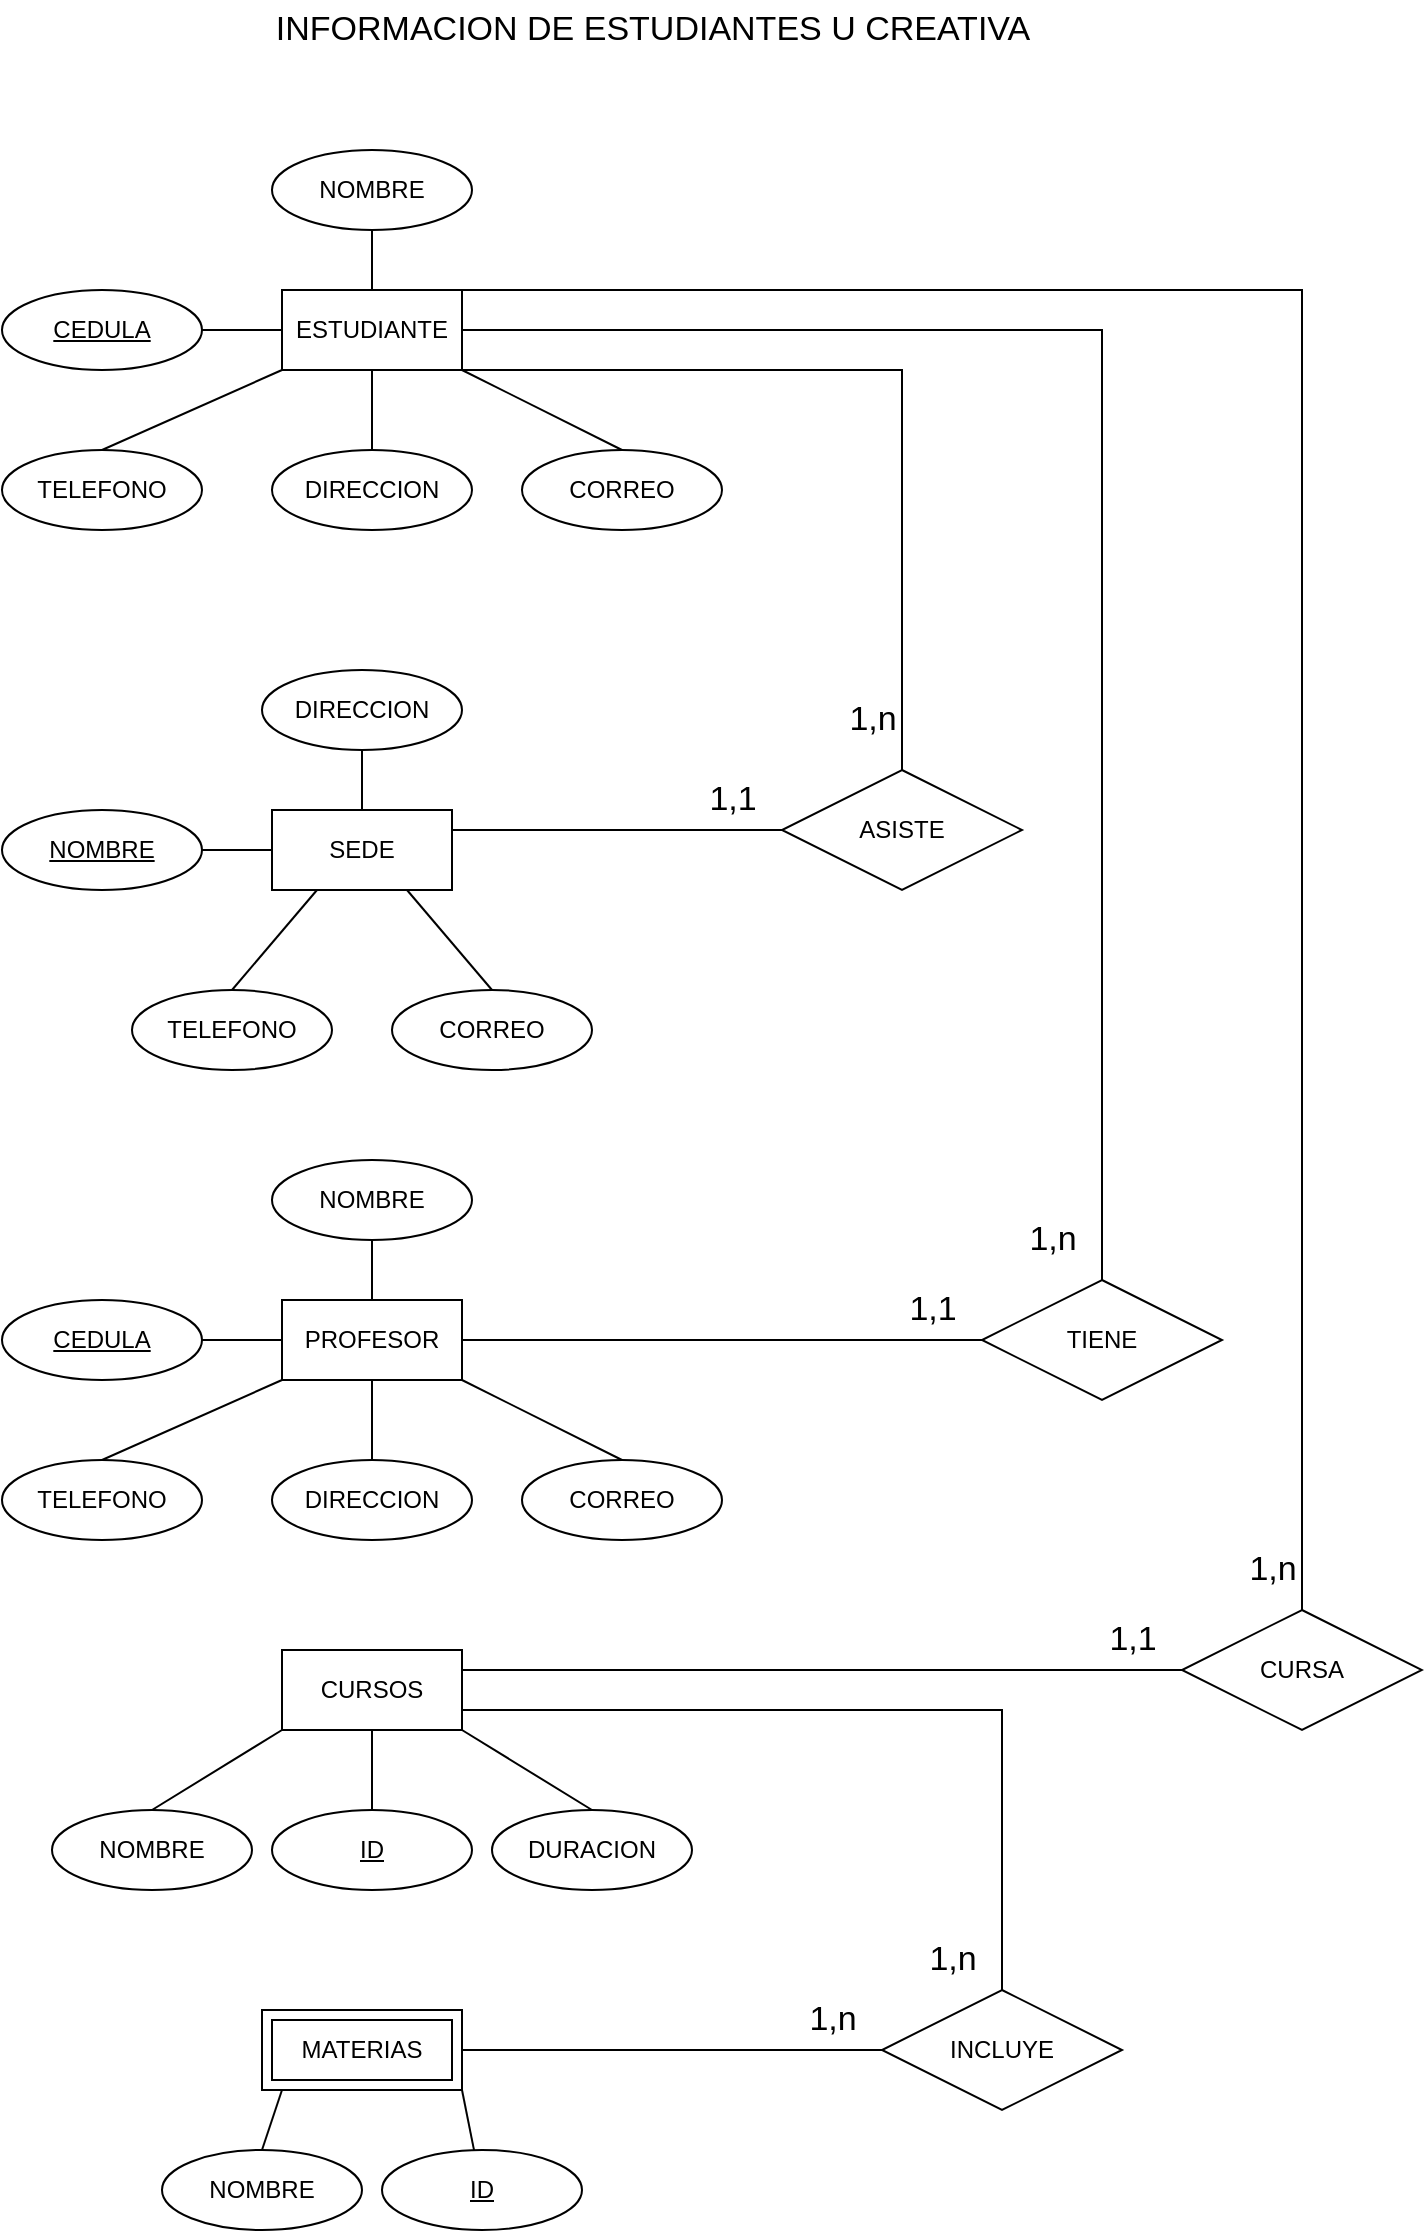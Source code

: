 <mxfile version="20.8.16" type="github">
  <diagram name="Página-1" id="KwecdiTnJZBUAmhU_mZS">
    <mxGraphModel dx="1366" dy="720" grid="1" gridSize="10" guides="1" tooltips="1" connect="1" arrows="1" fold="1" page="1" pageScale="1" pageWidth="827" pageHeight="1169" math="0" shadow="0">
      <root>
        <mxCell id="0" />
        <mxCell id="1" parent="0" />
        <mxCell id="wFQTrHFypdCxqe_DuFmZ-1" value="ESTUDIANTE" style="rounded=0;whiteSpace=wrap;html=1;" vertex="1" parent="1">
          <mxGeometry x="180" y="180" width="90" height="40" as="geometry" />
        </mxCell>
        <mxCell id="wFQTrHFypdCxqe_DuFmZ-2" value="CURSOS" style="rounded=0;whiteSpace=wrap;html=1;" vertex="1" parent="1">
          <mxGeometry x="180" y="860" width="90" height="40" as="geometry" />
        </mxCell>
        <mxCell id="wFQTrHFypdCxqe_DuFmZ-4" value="SEDE" style="rounded=0;whiteSpace=wrap;html=1;" vertex="1" parent="1">
          <mxGeometry x="175" y="440" width="90" height="40" as="geometry" />
        </mxCell>
        <mxCell id="wFQTrHFypdCxqe_DuFmZ-8" value="CEDULA" style="ellipse;whiteSpace=wrap;align=center;fontStyle=4;" vertex="1" parent="1">
          <mxGeometry x="40" y="180" width="100" height="40" as="geometry" />
        </mxCell>
        <mxCell id="wFQTrHFypdCxqe_DuFmZ-9" value="NOMBRE" style="ellipse;whiteSpace=wrap;align=center;" vertex="1" parent="1">
          <mxGeometry x="175" y="110" width="100" height="40" as="geometry" />
        </mxCell>
        <mxCell id="wFQTrHFypdCxqe_DuFmZ-10" value="CORREO" style="ellipse;whiteSpace=wrap;align=center;" vertex="1" parent="1">
          <mxGeometry x="300" y="260" width="100" height="40" as="geometry" />
        </mxCell>
        <mxCell id="wFQTrHFypdCxqe_DuFmZ-11" value="TELEFONO" style="ellipse;whiteSpace=wrap;align=center;" vertex="1" parent="1">
          <mxGeometry x="40" y="260" width="100" height="40" as="geometry" />
        </mxCell>
        <mxCell id="wFQTrHFypdCxqe_DuFmZ-12" value="DIRECCION" style="ellipse;whiteSpace=wrap;align=center;" vertex="1" parent="1">
          <mxGeometry x="175" y="260" width="100" height="40" as="geometry" />
        </mxCell>
        <mxCell id="wFQTrHFypdCxqe_DuFmZ-13" value="NOMBRE" style="ellipse;whiteSpace=wrap;align=center;fontStyle=4" vertex="1" parent="1">
          <mxGeometry x="40" y="440" width="100" height="40" as="geometry" />
        </mxCell>
        <mxCell id="wFQTrHFypdCxqe_DuFmZ-14" value="DIRECCION" style="ellipse;whiteSpace=wrap;align=center;" vertex="1" parent="1">
          <mxGeometry x="170" y="370" width="100" height="40" as="geometry" />
        </mxCell>
        <mxCell id="wFQTrHFypdCxqe_DuFmZ-15" value="CORREO" style="ellipse;whiteSpace=wrap;align=center;" vertex="1" parent="1">
          <mxGeometry x="235" y="530" width="100" height="40" as="geometry" />
        </mxCell>
        <mxCell id="wFQTrHFypdCxqe_DuFmZ-16" value="TELEFONO" style="ellipse;whiteSpace=wrap;align=center;" vertex="1" parent="1">
          <mxGeometry x="105" y="530" width="100" height="40" as="geometry" />
        </mxCell>
        <mxCell id="wFQTrHFypdCxqe_DuFmZ-17" value="PROFESOR" style="rounded=0;whiteSpace=wrap;html=1;" vertex="1" parent="1">
          <mxGeometry x="180" y="685" width="90" height="40" as="geometry" />
        </mxCell>
        <mxCell id="wFQTrHFypdCxqe_DuFmZ-18" value="CEDULA" style="ellipse;whiteSpace=wrap;align=center;fontStyle=4" vertex="1" parent="1">
          <mxGeometry x="40" y="685" width="100" height="40" as="geometry" />
        </mxCell>
        <mxCell id="wFQTrHFypdCxqe_DuFmZ-19" value="NOMBRE" style="ellipse;whiteSpace=wrap;align=center;" vertex="1" parent="1">
          <mxGeometry x="175" y="615" width="100" height="40" as="geometry" />
        </mxCell>
        <mxCell id="wFQTrHFypdCxqe_DuFmZ-20" value="CORREO" style="ellipse;whiteSpace=wrap;align=center;" vertex="1" parent="1">
          <mxGeometry x="300" y="765" width="100" height="40" as="geometry" />
        </mxCell>
        <mxCell id="wFQTrHFypdCxqe_DuFmZ-21" value="TELEFONO" style="ellipse;whiteSpace=wrap;align=center;" vertex="1" parent="1">
          <mxGeometry x="40" y="765" width="100" height="40" as="geometry" />
        </mxCell>
        <mxCell id="wFQTrHFypdCxqe_DuFmZ-22" value="DIRECCION" style="ellipse;whiteSpace=wrap;align=center;" vertex="1" parent="1">
          <mxGeometry x="175" y="765" width="100" height="40" as="geometry" />
        </mxCell>
        <mxCell id="wFQTrHFypdCxqe_DuFmZ-23" value="NOMBRE" style="ellipse;whiteSpace=wrap;align=center;" vertex="1" parent="1">
          <mxGeometry x="65" y="940" width="100" height="40" as="geometry" />
        </mxCell>
        <mxCell id="wFQTrHFypdCxqe_DuFmZ-24" value="ID" style="ellipse;whiteSpace=wrap;align=center;fontStyle=4" vertex="1" parent="1">
          <mxGeometry x="175" y="940" width="100" height="40" as="geometry" />
        </mxCell>
        <mxCell id="wFQTrHFypdCxqe_DuFmZ-25" value="DURACION" style="ellipse;whiteSpace=wrap;align=center;" vertex="1" parent="1">
          <mxGeometry x="285" y="940" width="100" height="40" as="geometry" />
        </mxCell>
        <mxCell id="wFQTrHFypdCxqe_DuFmZ-26" value="NOMBRE" style="ellipse;whiteSpace=wrap;align=center;" vertex="1" parent="1">
          <mxGeometry x="120" y="1110" width="100" height="40" as="geometry" />
        </mxCell>
        <mxCell id="wFQTrHFypdCxqe_DuFmZ-27" value="ID" style="ellipse;whiteSpace=wrap;align=center;fontStyle=4" vertex="1" parent="1">
          <mxGeometry x="230" y="1110" width="100" height="40" as="geometry" />
        </mxCell>
        <mxCell id="wFQTrHFypdCxqe_DuFmZ-28" value="" style="endArrow=none;html=1;rounded=0;" edge="1" parent="1">
          <mxGeometry relative="1" as="geometry">
            <mxPoint x="140" y="200" as="sourcePoint" />
            <mxPoint x="180" y="200" as="targetPoint" />
          </mxGeometry>
        </mxCell>
        <mxCell id="wFQTrHFypdCxqe_DuFmZ-29" value="" style="endArrow=none;html=1;rounded=0;entryX=0.5;entryY=0;entryDx=0;entryDy=0;" edge="1" parent="1" source="wFQTrHFypdCxqe_DuFmZ-9" target="wFQTrHFypdCxqe_DuFmZ-1">
          <mxGeometry relative="1" as="geometry">
            <mxPoint x="140" y="200" as="sourcePoint" />
            <mxPoint x="140" y="200" as="targetPoint" />
          </mxGeometry>
        </mxCell>
        <mxCell id="wFQTrHFypdCxqe_DuFmZ-30" value="" style="endArrow=none;html=1;rounded=0;exitX=0.5;exitY=0;exitDx=0;exitDy=0;entryX=0;entryY=1;entryDx=0;entryDy=0;" edge="1" parent="1" source="wFQTrHFypdCxqe_DuFmZ-11" target="wFQTrHFypdCxqe_DuFmZ-1">
          <mxGeometry relative="1" as="geometry">
            <mxPoint x="130" y="250" as="sourcePoint" />
            <mxPoint x="290" y="250" as="targetPoint" />
          </mxGeometry>
        </mxCell>
        <mxCell id="wFQTrHFypdCxqe_DuFmZ-31" value="" style="endArrow=none;html=1;rounded=0;exitX=0.5;exitY=1;exitDx=0;exitDy=0;entryX=0.5;entryY=0;entryDx=0;entryDy=0;" edge="1" parent="1" source="wFQTrHFypdCxqe_DuFmZ-1" target="wFQTrHFypdCxqe_DuFmZ-12">
          <mxGeometry relative="1" as="geometry">
            <mxPoint x="170" y="320" as="sourcePoint" />
            <mxPoint x="330" y="320" as="targetPoint" />
          </mxGeometry>
        </mxCell>
        <mxCell id="wFQTrHFypdCxqe_DuFmZ-32" value="" style="endArrow=none;html=1;rounded=0;exitX=1;exitY=1;exitDx=0;exitDy=0;entryX=0.5;entryY=0;entryDx=0;entryDy=0;" edge="1" parent="1" source="wFQTrHFypdCxqe_DuFmZ-1" target="wFQTrHFypdCxqe_DuFmZ-10">
          <mxGeometry relative="1" as="geometry">
            <mxPoint x="280" y="310" as="sourcePoint" />
            <mxPoint x="440" y="310" as="targetPoint" />
          </mxGeometry>
        </mxCell>
        <mxCell id="wFQTrHFypdCxqe_DuFmZ-33" value="" style="endArrow=none;html=1;rounded=0;exitX=1;exitY=0.5;exitDx=0;exitDy=0;entryX=0;entryY=0.5;entryDx=0;entryDy=0;" edge="1" parent="1" source="wFQTrHFypdCxqe_DuFmZ-13" target="wFQTrHFypdCxqe_DuFmZ-4">
          <mxGeometry relative="1" as="geometry">
            <mxPoint x="165" y="510" as="sourcePoint" />
            <mxPoint x="325" y="510" as="targetPoint" />
          </mxGeometry>
        </mxCell>
        <mxCell id="wFQTrHFypdCxqe_DuFmZ-34" value="" style="endArrow=none;html=1;rounded=0;exitX=0.5;exitY=0;exitDx=0;exitDy=0;entryX=0.5;entryY=1;entryDx=0;entryDy=0;" edge="1" parent="1" source="wFQTrHFypdCxqe_DuFmZ-4" target="wFQTrHFypdCxqe_DuFmZ-14">
          <mxGeometry relative="1" as="geometry">
            <mxPoint x="285" y="490" as="sourcePoint" />
            <mxPoint x="445" y="490" as="targetPoint" />
          </mxGeometry>
        </mxCell>
        <mxCell id="wFQTrHFypdCxqe_DuFmZ-35" value="" style="endArrow=none;html=1;rounded=0;exitX=0.5;exitY=0;exitDx=0;exitDy=0;entryX=0.25;entryY=1;entryDx=0;entryDy=0;" edge="1" parent="1" source="wFQTrHFypdCxqe_DuFmZ-16" target="wFQTrHFypdCxqe_DuFmZ-4">
          <mxGeometry relative="1" as="geometry">
            <mxPoint x="175" y="510" as="sourcePoint" />
            <mxPoint x="335" y="510" as="targetPoint" />
          </mxGeometry>
        </mxCell>
        <mxCell id="wFQTrHFypdCxqe_DuFmZ-36" value="" style="endArrow=none;html=1;rounded=0;exitX=0.5;exitY=0;exitDx=0;exitDy=0;entryX=0.75;entryY=1;entryDx=0;entryDy=0;" edge="1" parent="1" source="wFQTrHFypdCxqe_DuFmZ-15" target="wFQTrHFypdCxqe_DuFmZ-4">
          <mxGeometry relative="1" as="geometry">
            <mxPoint x="305" y="520" as="sourcePoint" />
            <mxPoint x="465" y="520" as="targetPoint" />
          </mxGeometry>
        </mxCell>
        <mxCell id="wFQTrHFypdCxqe_DuFmZ-37" value="" style="endArrow=none;html=1;rounded=0;entryX=0;entryY=1;entryDx=0;entryDy=0;exitX=0.5;exitY=0;exitDx=0;exitDy=0;" edge="1" parent="1" source="wFQTrHFypdCxqe_DuFmZ-26">
          <mxGeometry relative="1" as="geometry">
            <mxPoint x="165" y="1190" as="sourcePoint" />
            <mxPoint x="180" y="1080" as="targetPoint" />
          </mxGeometry>
        </mxCell>
        <mxCell id="wFQTrHFypdCxqe_DuFmZ-38" value="" style="endArrow=none;html=1;rounded=0;exitX=1;exitY=1;exitDx=0;exitDy=0;" edge="1" parent="1" target="wFQTrHFypdCxqe_DuFmZ-27">
          <mxGeometry relative="1" as="geometry">
            <mxPoint x="270" y="1080" as="sourcePoint" />
            <mxPoint x="345" y="1200" as="targetPoint" />
          </mxGeometry>
        </mxCell>
        <mxCell id="wFQTrHFypdCxqe_DuFmZ-39" value="" style="endArrow=none;html=1;rounded=0;exitX=1;exitY=0.5;exitDx=0;exitDy=0;entryX=0;entryY=0.5;entryDx=0;entryDy=0;" edge="1" parent="1" source="wFQTrHFypdCxqe_DuFmZ-18" target="wFQTrHFypdCxqe_DuFmZ-17">
          <mxGeometry relative="1" as="geometry">
            <mxPoint x="145" y="735" as="sourcePoint" />
            <mxPoint x="305" y="735" as="targetPoint" />
          </mxGeometry>
        </mxCell>
        <mxCell id="wFQTrHFypdCxqe_DuFmZ-40" value="" style="endArrow=none;html=1;rounded=0;exitX=0.5;exitY=0;exitDx=0;exitDy=0;entryX=0.5;entryY=1;entryDx=0;entryDy=0;" edge="1" parent="1" source="wFQTrHFypdCxqe_DuFmZ-17" target="wFQTrHFypdCxqe_DuFmZ-19">
          <mxGeometry relative="1" as="geometry">
            <mxPoint x="385" y="745" as="sourcePoint" />
            <mxPoint x="225" y="655" as="targetPoint" />
          </mxGeometry>
        </mxCell>
        <mxCell id="wFQTrHFypdCxqe_DuFmZ-41" value="" style="endArrow=none;html=1;rounded=0;entryX=0;entryY=1;entryDx=0;entryDy=0;exitX=0.5;exitY=0;exitDx=0;exitDy=0;" edge="1" parent="1" source="wFQTrHFypdCxqe_DuFmZ-21" target="wFQTrHFypdCxqe_DuFmZ-17">
          <mxGeometry relative="1" as="geometry">
            <mxPoint x="85" y="845" as="sourcePoint" />
            <mxPoint x="245" y="845" as="targetPoint" />
          </mxGeometry>
        </mxCell>
        <mxCell id="wFQTrHFypdCxqe_DuFmZ-42" value="" style="endArrow=none;html=1;rounded=0;exitX=0.5;exitY=1;exitDx=0;exitDy=0;entryX=0.5;entryY=0;entryDx=0;entryDy=0;" edge="1" parent="1" source="wFQTrHFypdCxqe_DuFmZ-17" target="wFQTrHFypdCxqe_DuFmZ-22">
          <mxGeometry relative="1" as="geometry">
            <mxPoint x="245" y="855" as="sourcePoint" />
            <mxPoint x="405" y="855" as="targetPoint" />
          </mxGeometry>
        </mxCell>
        <mxCell id="wFQTrHFypdCxqe_DuFmZ-43" value="" style="endArrow=none;html=1;rounded=0;exitX=1;exitY=1;exitDx=0;exitDy=0;entryX=0.5;entryY=0;entryDx=0;entryDy=0;" edge="1" parent="1" source="wFQTrHFypdCxqe_DuFmZ-17" target="wFQTrHFypdCxqe_DuFmZ-20">
          <mxGeometry relative="1" as="geometry">
            <mxPoint x="445" y="735" as="sourcePoint" />
            <mxPoint x="605" y="735" as="targetPoint" />
          </mxGeometry>
        </mxCell>
        <mxCell id="wFQTrHFypdCxqe_DuFmZ-44" value="" style="endArrow=none;html=1;rounded=0;entryX=0;entryY=1;entryDx=0;entryDy=0;exitX=0.5;exitY=0;exitDx=0;exitDy=0;" edge="1" parent="1" source="wFQTrHFypdCxqe_DuFmZ-23" target="wFQTrHFypdCxqe_DuFmZ-2">
          <mxGeometry relative="1" as="geometry">
            <mxPoint x="135" y="1030" as="sourcePoint" />
            <mxPoint x="295" y="1030" as="targetPoint" />
          </mxGeometry>
        </mxCell>
        <mxCell id="wFQTrHFypdCxqe_DuFmZ-45" value="" style="endArrow=none;html=1;rounded=0;exitX=0.5;exitY=1;exitDx=0;exitDy=0;" edge="1" parent="1" source="wFQTrHFypdCxqe_DuFmZ-2" target="wFQTrHFypdCxqe_DuFmZ-24">
          <mxGeometry relative="1" as="geometry">
            <mxPoint x="165" y="1020" as="sourcePoint" />
            <mxPoint x="325" y="1020" as="targetPoint" />
          </mxGeometry>
        </mxCell>
        <mxCell id="wFQTrHFypdCxqe_DuFmZ-46" value="" style="endArrow=none;html=1;rounded=0;exitX=1;exitY=1;exitDx=0;exitDy=0;entryX=0.5;entryY=0;entryDx=0;entryDy=0;" edge="1" parent="1" source="wFQTrHFypdCxqe_DuFmZ-2" target="wFQTrHFypdCxqe_DuFmZ-25">
          <mxGeometry relative="1" as="geometry">
            <mxPoint x="205" y="1030" as="sourcePoint" />
            <mxPoint x="365" y="1030" as="targetPoint" />
          </mxGeometry>
        </mxCell>
        <mxCell id="wFQTrHFypdCxqe_DuFmZ-47" value="ASISTE" style="shape=rhombus;perimeter=rhombusPerimeter;whiteSpace=wrap;html=1;align=center;" vertex="1" parent="1">
          <mxGeometry x="430" y="420" width="120" height="60" as="geometry" />
        </mxCell>
        <mxCell id="wFQTrHFypdCxqe_DuFmZ-48" value="TIENE" style="shape=rhombus;perimeter=rhombusPerimeter;whiteSpace=wrap;html=1;align=center;" vertex="1" parent="1">
          <mxGeometry x="530" y="675" width="120" height="60" as="geometry" />
        </mxCell>
        <mxCell id="wFQTrHFypdCxqe_DuFmZ-49" value="" style="endArrow=none;html=1;rounded=0;entryX=0.5;entryY=0;entryDx=0;entryDy=0;" edge="1" parent="1" target="wFQTrHFypdCxqe_DuFmZ-47">
          <mxGeometry relative="1" as="geometry">
            <mxPoint x="270" y="220" as="sourcePoint" />
            <mxPoint x="495" y="210" as="targetPoint" />
            <Array as="points">
              <mxPoint x="490" y="220" />
            </Array>
          </mxGeometry>
        </mxCell>
        <mxCell id="wFQTrHFypdCxqe_DuFmZ-51" value="" style="endArrow=none;html=1;rounded=0;entryX=0;entryY=0.5;entryDx=0;entryDy=0;exitX=1;exitY=0.5;exitDx=0;exitDy=0;" edge="1" parent="1" source="wFQTrHFypdCxqe_DuFmZ-17" target="wFQTrHFypdCxqe_DuFmZ-48">
          <mxGeometry relative="1" as="geometry">
            <mxPoint x="270" y="700" as="sourcePoint" />
            <mxPoint x="520" y="700" as="targetPoint" />
            <Array as="points" />
          </mxGeometry>
        </mxCell>
        <mxCell id="wFQTrHFypdCxqe_DuFmZ-52" value="" style="endArrow=none;html=1;rounded=0;entryX=1;entryY=0.5;entryDx=0;entryDy=0;exitX=0.5;exitY=0;exitDx=0;exitDy=0;" edge="1" parent="1" source="wFQTrHFypdCxqe_DuFmZ-48" target="wFQTrHFypdCxqe_DuFmZ-1">
          <mxGeometry relative="1" as="geometry">
            <mxPoint x="590" y="670" as="sourcePoint" />
            <mxPoint x="760" y="460" as="targetPoint" />
            <Array as="points">
              <mxPoint x="590" y="200" />
            </Array>
          </mxGeometry>
        </mxCell>
        <mxCell id="wFQTrHFypdCxqe_DuFmZ-53" value="CURSA" style="shape=rhombus;perimeter=rhombusPerimeter;whiteSpace=wrap;html=1;align=center;" vertex="1" parent="1">
          <mxGeometry x="630" y="840" width="120" height="60" as="geometry" />
        </mxCell>
        <mxCell id="wFQTrHFypdCxqe_DuFmZ-54" value="" style="endArrow=none;html=1;rounded=0;entryX=0;entryY=0.5;entryDx=0;entryDy=0;" edge="1" parent="1" target="wFQTrHFypdCxqe_DuFmZ-53">
          <mxGeometry relative="1" as="geometry">
            <mxPoint x="270" y="870" as="sourcePoint" />
            <mxPoint x="580" y="870" as="targetPoint" />
          </mxGeometry>
        </mxCell>
        <mxCell id="wFQTrHFypdCxqe_DuFmZ-55" value="" style="endArrow=none;html=1;rounded=0;exitX=0.5;exitY=0;exitDx=0;exitDy=0;entryX=1;entryY=0;entryDx=0;entryDy=0;" edge="1" parent="1" source="wFQTrHFypdCxqe_DuFmZ-53" target="wFQTrHFypdCxqe_DuFmZ-1">
          <mxGeometry relative="1" as="geometry">
            <mxPoint x="660" y="730" as="sourcePoint" />
            <mxPoint x="820" y="730" as="targetPoint" />
            <Array as="points">
              <mxPoint x="690" y="180" />
            </Array>
          </mxGeometry>
        </mxCell>
        <mxCell id="wFQTrHFypdCxqe_DuFmZ-56" value="INCLUYE" style="shape=rhombus;perimeter=rhombusPerimeter;whiteSpace=wrap;html=1;align=center;" vertex="1" parent="1">
          <mxGeometry x="480" y="1030" width="120" height="60" as="geometry" />
        </mxCell>
        <mxCell id="wFQTrHFypdCxqe_DuFmZ-57" value="" style="endArrow=none;html=1;rounded=0;entryX=0;entryY=0.5;entryDx=0;entryDy=0;exitX=1;exitY=0.5;exitDx=0;exitDy=0;" edge="1" parent="1" target="wFQTrHFypdCxqe_DuFmZ-56">
          <mxGeometry relative="1" as="geometry">
            <mxPoint x="270" y="1060" as="sourcePoint" />
            <mxPoint x="590" y="1060" as="targetPoint" />
          </mxGeometry>
        </mxCell>
        <mxCell id="wFQTrHFypdCxqe_DuFmZ-58" value="" style="endArrow=none;html=1;rounded=0;entryX=0.5;entryY=0;entryDx=0;entryDy=0;exitX=1;exitY=0.75;exitDx=0;exitDy=0;" edge="1" parent="1" source="wFQTrHFypdCxqe_DuFmZ-2" target="wFQTrHFypdCxqe_DuFmZ-56">
          <mxGeometry relative="1" as="geometry">
            <mxPoint x="470" y="950" as="sourcePoint" />
            <mxPoint x="630" y="950" as="targetPoint" />
            <Array as="points">
              <mxPoint x="540" y="890" />
            </Array>
          </mxGeometry>
        </mxCell>
        <mxCell id="wFQTrHFypdCxqe_DuFmZ-59" value="" style="endArrow=none;html=1;rounded=0;entryX=0;entryY=0.5;entryDx=0;entryDy=0;exitX=1;exitY=0.25;exitDx=0;exitDy=0;" edge="1" parent="1" source="wFQTrHFypdCxqe_DuFmZ-4" target="wFQTrHFypdCxqe_DuFmZ-47">
          <mxGeometry relative="1" as="geometry">
            <mxPoint x="270" y="450" as="sourcePoint" />
            <mxPoint x="470" y="460" as="targetPoint" />
          </mxGeometry>
        </mxCell>
        <mxCell id="wFQTrHFypdCxqe_DuFmZ-60" value="INFORMACION DE ESTUDIANTES U CREATIVA" style="text;html=1;align=center;verticalAlign=middle;resizable=0;points=[];autosize=1;strokeColor=none;fillColor=none;fontSize=17;fontStyle=0" vertex="1" parent="1">
          <mxGeometry x="165" y="35" width="400" height="30" as="geometry" />
        </mxCell>
        <mxCell id="wFQTrHFypdCxqe_DuFmZ-61" value="1,n" style="text;html=1;align=center;verticalAlign=middle;resizable=0;points=[];autosize=1;strokeColor=none;fillColor=none;fontSize=17;" vertex="1" parent="1">
          <mxGeometry x="450" y="380" width="50" height="30" as="geometry" />
        </mxCell>
        <mxCell id="wFQTrHFypdCxqe_DuFmZ-62" value="1,1" style="text;html=1;align=center;verticalAlign=middle;resizable=0;points=[];autosize=1;strokeColor=none;fillColor=none;fontSize=17;" vertex="1" parent="1">
          <mxGeometry x="380" y="420" width="50" height="30" as="geometry" />
        </mxCell>
        <mxCell id="wFQTrHFypdCxqe_DuFmZ-63" value="1,n" style="text;html=1;align=center;verticalAlign=middle;resizable=0;points=[];autosize=1;strokeColor=none;fillColor=none;fontSize=17;" vertex="1" parent="1">
          <mxGeometry x="540" y="640" width="50" height="30" as="geometry" />
        </mxCell>
        <mxCell id="wFQTrHFypdCxqe_DuFmZ-64" value="1,1" style="text;html=1;align=center;verticalAlign=middle;resizable=0;points=[];autosize=1;strokeColor=none;fillColor=none;fontSize=17;" vertex="1" parent="1">
          <mxGeometry x="480" y="675" width="50" height="30" as="geometry" />
        </mxCell>
        <mxCell id="wFQTrHFypdCxqe_DuFmZ-65" value="1,n" style="text;html=1;align=center;verticalAlign=middle;resizable=0;points=[];autosize=1;strokeColor=none;fillColor=none;fontSize=17;" vertex="1" parent="1">
          <mxGeometry x="650" y="805" width="50" height="30" as="geometry" />
        </mxCell>
        <mxCell id="wFQTrHFypdCxqe_DuFmZ-66" value="1,1" style="text;html=1;align=center;verticalAlign=middle;resizable=0;points=[];autosize=1;strokeColor=none;fillColor=none;fontSize=17;" vertex="1" parent="1">
          <mxGeometry x="580" y="840" width="50" height="30" as="geometry" />
        </mxCell>
        <mxCell id="wFQTrHFypdCxqe_DuFmZ-67" value="1,n" style="text;html=1;align=center;verticalAlign=middle;resizable=0;points=[];autosize=1;strokeColor=none;fillColor=none;fontSize=17;" vertex="1" parent="1">
          <mxGeometry x="490" y="1000" width="50" height="30" as="geometry" />
        </mxCell>
        <mxCell id="wFQTrHFypdCxqe_DuFmZ-68" value="1,n" style="text;html=1;align=center;verticalAlign=middle;resizable=0;points=[];autosize=1;strokeColor=none;fillColor=none;fontSize=17;" vertex="1" parent="1">
          <mxGeometry x="430" y="1030" width="50" height="30" as="geometry" />
        </mxCell>
        <mxCell id="wFQTrHFypdCxqe_DuFmZ-69" value="MATERIAS" style="shape=ext;margin=3;double=1;whiteSpace=wrap;html=1;align=center;fontSize=12;" vertex="1" parent="1">
          <mxGeometry x="170" y="1040" width="100" height="40" as="geometry" />
        </mxCell>
      </root>
    </mxGraphModel>
  </diagram>
</mxfile>
